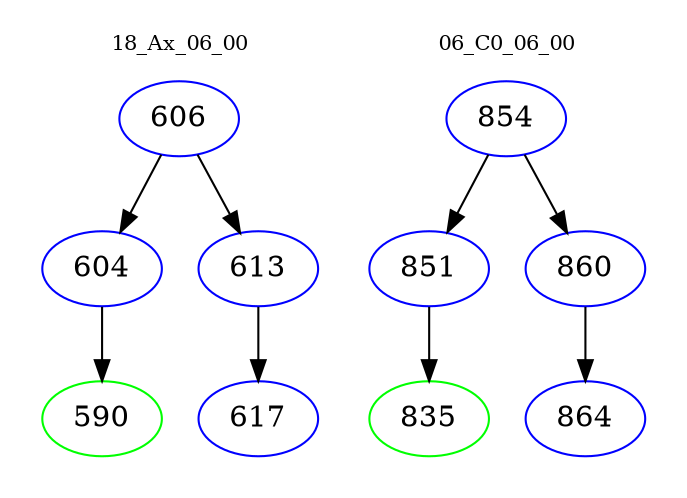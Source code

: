 digraph{
subgraph cluster_0 {
color = white
label = "18_Ax_06_00";
fontsize=10;
T0_606 [label="606", color="blue"]
T0_606 -> T0_604 [color="black"]
T0_604 [label="604", color="blue"]
T0_604 -> T0_590 [color="black"]
T0_590 [label="590", color="green"]
T0_606 -> T0_613 [color="black"]
T0_613 [label="613", color="blue"]
T0_613 -> T0_617 [color="black"]
T0_617 [label="617", color="blue"]
}
subgraph cluster_1 {
color = white
label = "06_C0_06_00";
fontsize=10;
T1_854 [label="854", color="blue"]
T1_854 -> T1_851 [color="black"]
T1_851 [label="851", color="blue"]
T1_851 -> T1_835 [color="black"]
T1_835 [label="835", color="green"]
T1_854 -> T1_860 [color="black"]
T1_860 [label="860", color="blue"]
T1_860 -> T1_864 [color="black"]
T1_864 [label="864", color="blue"]
}
}
